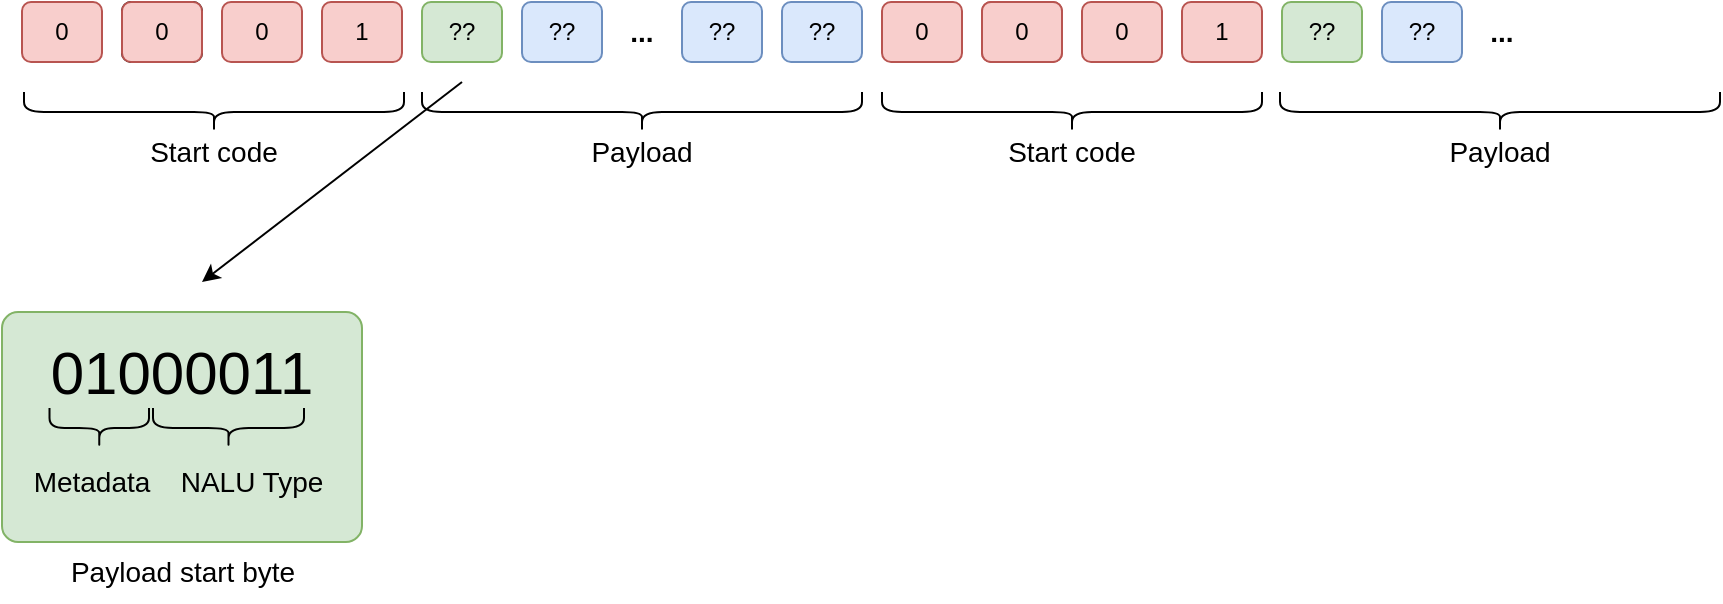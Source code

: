 <mxfile version="20.0.4" type="device"><diagram id="xZcyhVrOWNoRE42VbF99" name="Page-1"><mxGraphModel dx="757" dy="449" grid="1" gridSize="10" guides="1" tooltips="1" connect="1" arrows="1" fold="1" page="1" pageScale="1" pageWidth="827" pageHeight="1169" math="0" shadow="0"><root><mxCell id="0"/><mxCell id="1" parent="0"/><mxCell id="LRLtrMwMwt4GkZWK4kHt-28" value="" style="rounded=1;whiteSpace=wrap;html=1;fontSize=30;fillColor=#d5e8d4;strokeColor=#82b366;arcSize=7;" vertex="1" parent="1"><mxGeometry x="30" y="195" width="180" height="115" as="geometry"/></mxCell><mxCell id="LRLtrMwMwt4GkZWK4kHt-1" value="0" style="rounded=1;whiteSpace=wrap;html=1;fillColor=#f8cecc;strokeColor=#b85450;" vertex="1" parent="1"><mxGeometry x="40" y="40" width="40" height="30" as="geometry"/></mxCell><mxCell id="LRLtrMwMwt4GkZWK4kHt-2" value="0" style="rounded=1;whiteSpace=wrap;html=1;" vertex="1" parent="1"><mxGeometry x="90" y="40" width="40" height="30" as="geometry"/></mxCell><mxCell id="LRLtrMwMwt4GkZWK4kHt-3" value="0" style="rounded=1;whiteSpace=wrap;html=1;fillColor=#f8cecc;strokeColor=#b85450;" vertex="1" parent="1"><mxGeometry x="90" y="40" width="40" height="30" as="geometry"/></mxCell><mxCell id="LRLtrMwMwt4GkZWK4kHt-4" value="0" style="rounded=1;whiteSpace=wrap;html=1;fillColor=#f8cecc;strokeColor=#b85450;" vertex="1" parent="1"><mxGeometry x="140" y="40" width="40" height="30" as="geometry"/></mxCell><mxCell id="LRLtrMwMwt4GkZWK4kHt-5" value="1" style="rounded=1;whiteSpace=wrap;html=1;fillColor=#f8cecc;strokeColor=#b85450;" vertex="1" parent="1"><mxGeometry x="190" y="40" width="40" height="30" as="geometry"/></mxCell><mxCell id="LRLtrMwMwt4GkZWK4kHt-6" value="??" style="rounded=1;whiteSpace=wrap;html=1;fillColor=#d5e8d4;strokeColor=#82b366;" vertex="1" parent="1"><mxGeometry x="240" y="40" width="40" height="30" as="geometry"/></mxCell><mxCell id="LRLtrMwMwt4GkZWK4kHt-7" value="??" style="rounded=1;whiteSpace=wrap;html=1;fillColor=#dae8fc;strokeColor=#6c8ebf;" vertex="1" parent="1"><mxGeometry x="290" y="40" width="40" height="30" as="geometry"/></mxCell><mxCell id="LRLtrMwMwt4GkZWK4kHt-8" value="??" style="rounded=1;whiteSpace=wrap;html=1;fillColor=#dae8fc;strokeColor=#6c8ebf;" vertex="1" parent="1"><mxGeometry x="370" y="40" width="40" height="30" as="geometry"/></mxCell><mxCell id="LRLtrMwMwt4GkZWK4kHt-9" value="..." style="text;html=1;align=center;verticalAlign=middle;whiteSpace=wrap;rounded=0;fontSize=14;fontStyle=1;" vertex="1" parent="1"><mxGeometry x="330" y="40" width="40" height="30" as="geometry"/></mxCell><mxCell id="LRLtrMwMwt4GkZWK4kHt-10" value="??" style="rounded=1;whiteSpace=wrap;html=1;fillColor=#dae8fc;strokeColor=#6c8ebf;" vertex="1" parent="1"><mxGeometry x="420" y="40" width="40" height="30" as="geometry"/></mxCell><mxCell id="LRLtrMwMwt4GkZWK4kHt-11" value="0" style="rounded=1;whiteSpace=wrap;html=1;fillColor=#f8cecc;strokeColor=#b85450;" vertex="1" parent="1"><mxGeometry x="470" y="40" width="40" height="30" as="geometry"/></mxCell><mxCell id="LRLtrMwMwt4GkZWK4kHt-12" value="0" style="rounded=1;whiteSpace=wrap;html=1;fillColor=#f8cecc;strokeColor=#b85450;" vertex="1" parent="1"><mxGeometry x="520" y="40" width="40" height="30" as="geometry"/></mxCell><mxCell id="LRLtrMwMwt4GkZWK4kHt-13" value="0" style="rounded=1;whiteSpace=wrap;html=1;fillColor=#f8cecc;strokeColor=#b85450;" vertex="1" parent="1"><mxGeometry x="520" y="40" width="40" height="30" as="geometry"/></mxCell><mxCell id="LRLtrMwMwt4GkZWK4kHt-14" value="0" style="rounded=1;whiteSpace=wrap;html=1;fillColor=#f8cecc;strokeColor=#b85450;" vertex="1" parent="1"><mxGeometry x="570" y="40" width="40" height="30" as="geometry"/></mxCell><mxCell id="LRLtrMwMwt4GkZWK4kHt-15" value="1" style="rounded=1;whiteSpace=wrap;html=1;fillColor=#f8cecc;strokeColor=#b85450;" vertex="1" parent="1"><mxGeometry x="620" y="40" width="40" height="30" as="geometry"/></mxCell><mxCell id="LRLtrMwMwt4GkZWK4kHt-16" value="??" style="rounded=1;whiteSpace=wrap;html=1;fillColor=#d5e8d4;strokeColor=#82b366;" vertex="1" parent="1"><mxGeometry x="670" y="40" width="40" height="30" as="geometry"/></mxCell><mxCell id="LRLtrMwMwt4GkZWK4kHt-17" value="??" style="rounded=1;whiteSpace=wrap;html=1;fillColor=#dae8fc;strokeColor=#6c8ebf;" vertex="1" parent="1"><mxGeometry x="720" y="40" width="40" height="30" as="geometry"/></mxCell><mxCell id="LRLtrMwMwt4GkZWK4kHt-18" value="" style="shape=curlyBracket;whiteSpace=wrap;html=1;rounded=1;flipH=1;fontSize=14;rotation=90;" vertex="1" parent="1"><mxGeometry x="126" width="20" height="190" as="geometry"/></mxCell><mxCell id="LRLtrMwMwt4GkZWK4kHt-19" value="Start code" style="text;html=1;strokeColor=none;fillColor=none;align=center;verticalAlign=middle;whiteSpace=wrap;rounded=0;fontSize=14;" vertex="1" parent="1"><mxGeometry x="91" y="100" width="90" height="30" as="geometry"/></mxCell><mxCell id="LRLtrMwMwt4GkZWK4kHt-20" value="" style="shape=curlyBracket;whiteSpace=wrap;html=1;rounded=1;flipH=1;fontSize=14;rotation=90;" vertex="1" parent="1"><mxGeometry x="340" y="-15" width="20" height="220" as="geometry"/></mxCell><mxCell id="LRLtrMwMwt4GkZWK4kHt-21" value="Payload" style="text;html=1;strokeColor=none;fillColor=none;align=center;verticalAlign=middle;whiteSpace=wrap;rounded=0;fontSize=14;" vertex="1" parent="1"><mxGeometry x="305" y="100" width="90" height="30" as="geometry"/></mxCell><mxCell id="LRLtrMwMwt4GkZWK4kHt-22" value="" style="endArrow=classic;html=1;rounded=0;fontSize=14;" edge="1" parent="1"><mxGeometry width="50" height="50" relative="1" as="geometry"><mxPoint x="260" y="80" as="sourcePoint"/><mxPoint x="130" y="180" as="targetPoint"/></mxGeometry></mxCell><mxCell id="LRLtrMwMwt4GkZWK4kHt-23" value="01000011" style="text;html=1;strokeColor=none;fillColor=none;align=center;verticalAlign=middle;whiteSpace=wrap;rounded=0;fontSize=30;" vertex="1" parent="1"><mxGeometry x="40" y="205" width="160" height="40" as="geometry"/></mxCell><mxCell id="LRLtrMwMwt4GkZWK4kHt-24" value="" style="shape=curlyBracket;whiteSpace=wrap;html=1;rounded=1;flipH=1;fontSize=14;rotation=90;" vertex="1" parent="1"><mxGeometry x="68.63" y="228.13" width="20" height="49.75" as="geometry"/></mxCell><mxCell id="LRLtrMwMwt4GkZWK4kHt-25" value="" style="shape=curlyBracket;whiteSpace=wrap;html=1;rounded=1;flipH=1;fontSize=14;rotation=90;" vertex="1" parent="1"><mxGeometry x="133.25" y="215.25" width="20" height="75.5" as="geometry"/></mxCell><mxCell id="LRLtrMwMwt4GkZWK4kHt-26" value="NALU Type" style="text;html=1;strokeColor=none;fillColor=none;align=center;verticalAlign=middle;whiteSpace=wrap;rounded=0;fontSize=14;" vertex="1" parent="1"><mxGeometry x="110" y="265" width="90" height="30" as="geometry"/></mxCell><mxCell id="LRLtrMwMwt4GkZWK4kHt-27" value="Metadata" style="text;html=1;strokeColor=none;fillColor=none;align=center;verticalAlign=middle;whiteSpace=wrap;rounded=0;fontSize=14;" vertex="1" parent="1"><mxGeometry x="30" y="265" width="90" height="30" as="geometry"/></mxCell><mxCell id="LRLtrMwMwt4GkZWK4kHt-29" value="..." style="text;html=1;align=center;verticalAlign=middle;whiteSpace=wrap;rounded=0;fontSize=14;fontStyle=1;" vertex="1" parent="1"><mxGeometry x="760" y="40" width="40" height="30" as="geometry"/></mxCell><mxCell id="LRLtrMwMwt4GkZWK4kHt-30" value="" style="shape=curlyBracket;whiteSpace=wrap;html=1;rounded=1;flipH=1;fontSize=14;rotation=90;" vertex="1" parent="1"><mxGeometry x="555" width="20" height="190" as="geometry"/></mxCell><mxCell id="LRLtrMwMwt4GkZWK4kHt-31" value="Start code" style="text;html=1;strokeColor=none;fillColor=none;align=center;verticalAlign=middle;whiteSpace=wrap;rounded=0;fontSize=14;" vertex="1" parent="1"><mxGeometry x="520" y="100" width="90" height="30" as="geometry"/></mxCell><mxCell id="LRLtrMwMwt4GkZWK4kHt-32" value="" style="shape=curlyBracket;whiteSpace=wrap;html=1;rounded=1;flipH=1;fontSize=14;rotation=90;" vertex="1" parent="1"><mxGeometry x="769" y="-15" width="20" height="220" as="geometry"/></mxCell><mxCell id="LRLtrMwMwt4GkZWK4kHt-33" value="Payload" style="text;html=1;strokeColor=none;fillColor=none;align=center;verticalAlign=middle;whiteSpace=wrap;rounded=0;fontSize=14;" vertex="1" parent="1"><mxGeometry x="734" y="100" width="90" height="30" as="geometry"/></mxCell><mxCell id="LRLtrMwMwt4GkZWK4kHt-34" value="Payload start byte" style="text;html=1;strokeColor=none;fillColor=none;align=center;verticalAlign=middle;whiteSpace=wrap;rounded=0;fontSize=14;" vertex="1" parent="1"><mxGeometry x="43.63" y="310" width="152.74" height="30" as="geometry"/></mxCell></root></mxGraphModel></diagram></mxfile>